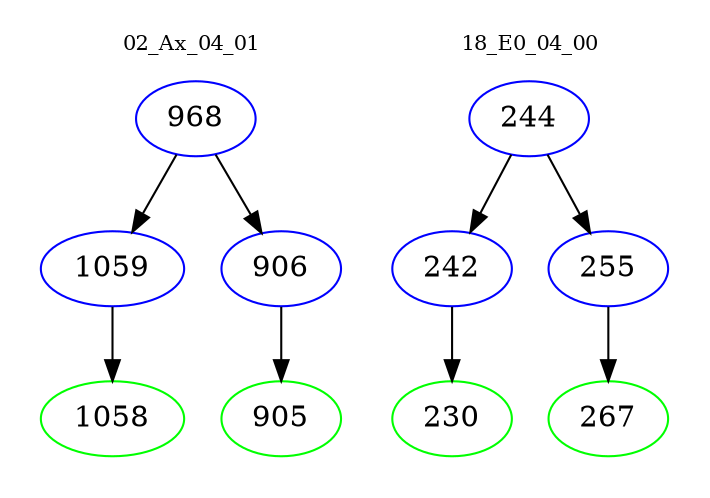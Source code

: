 digraph{
subgraph cluster_0 {
color = white
label = "02_Ax_04_01";
fontsize=10;
T0_968 [label="968", color="blue"]
T0_968 -> T0_1059 [color="black"]
T0_1059 [label="1059", color="blue"]
T0_1059 -> T0_1058 [color="black"]
T0_1058 [label="1058", color="green"]
T0_968 -> T0_906 [color="black"]
T0_906 [label="906", color="blue"]
T0_906 -> T0_905 [color="black"]
T0_905 [label="905", color="green"]
}
subgraph cluster_1 {
color = white
label = "18_E0_04_00";
fontsize=10;
T1_244 [label="244", color="blue"]
T1_244 -> T1_242 [color="black"]
T1_242 [label="242", color="blue"]
T1_242 -> T1_230 [color="black"]
T1_230 [label="230", color="green"]
T1_244 -> T1_255 [color="black"]
T1_255 [label="255", color="blue"]
T1_255 -> T1_267 [color="black"]
T1_267 [label="267", color="green"]
}
}
